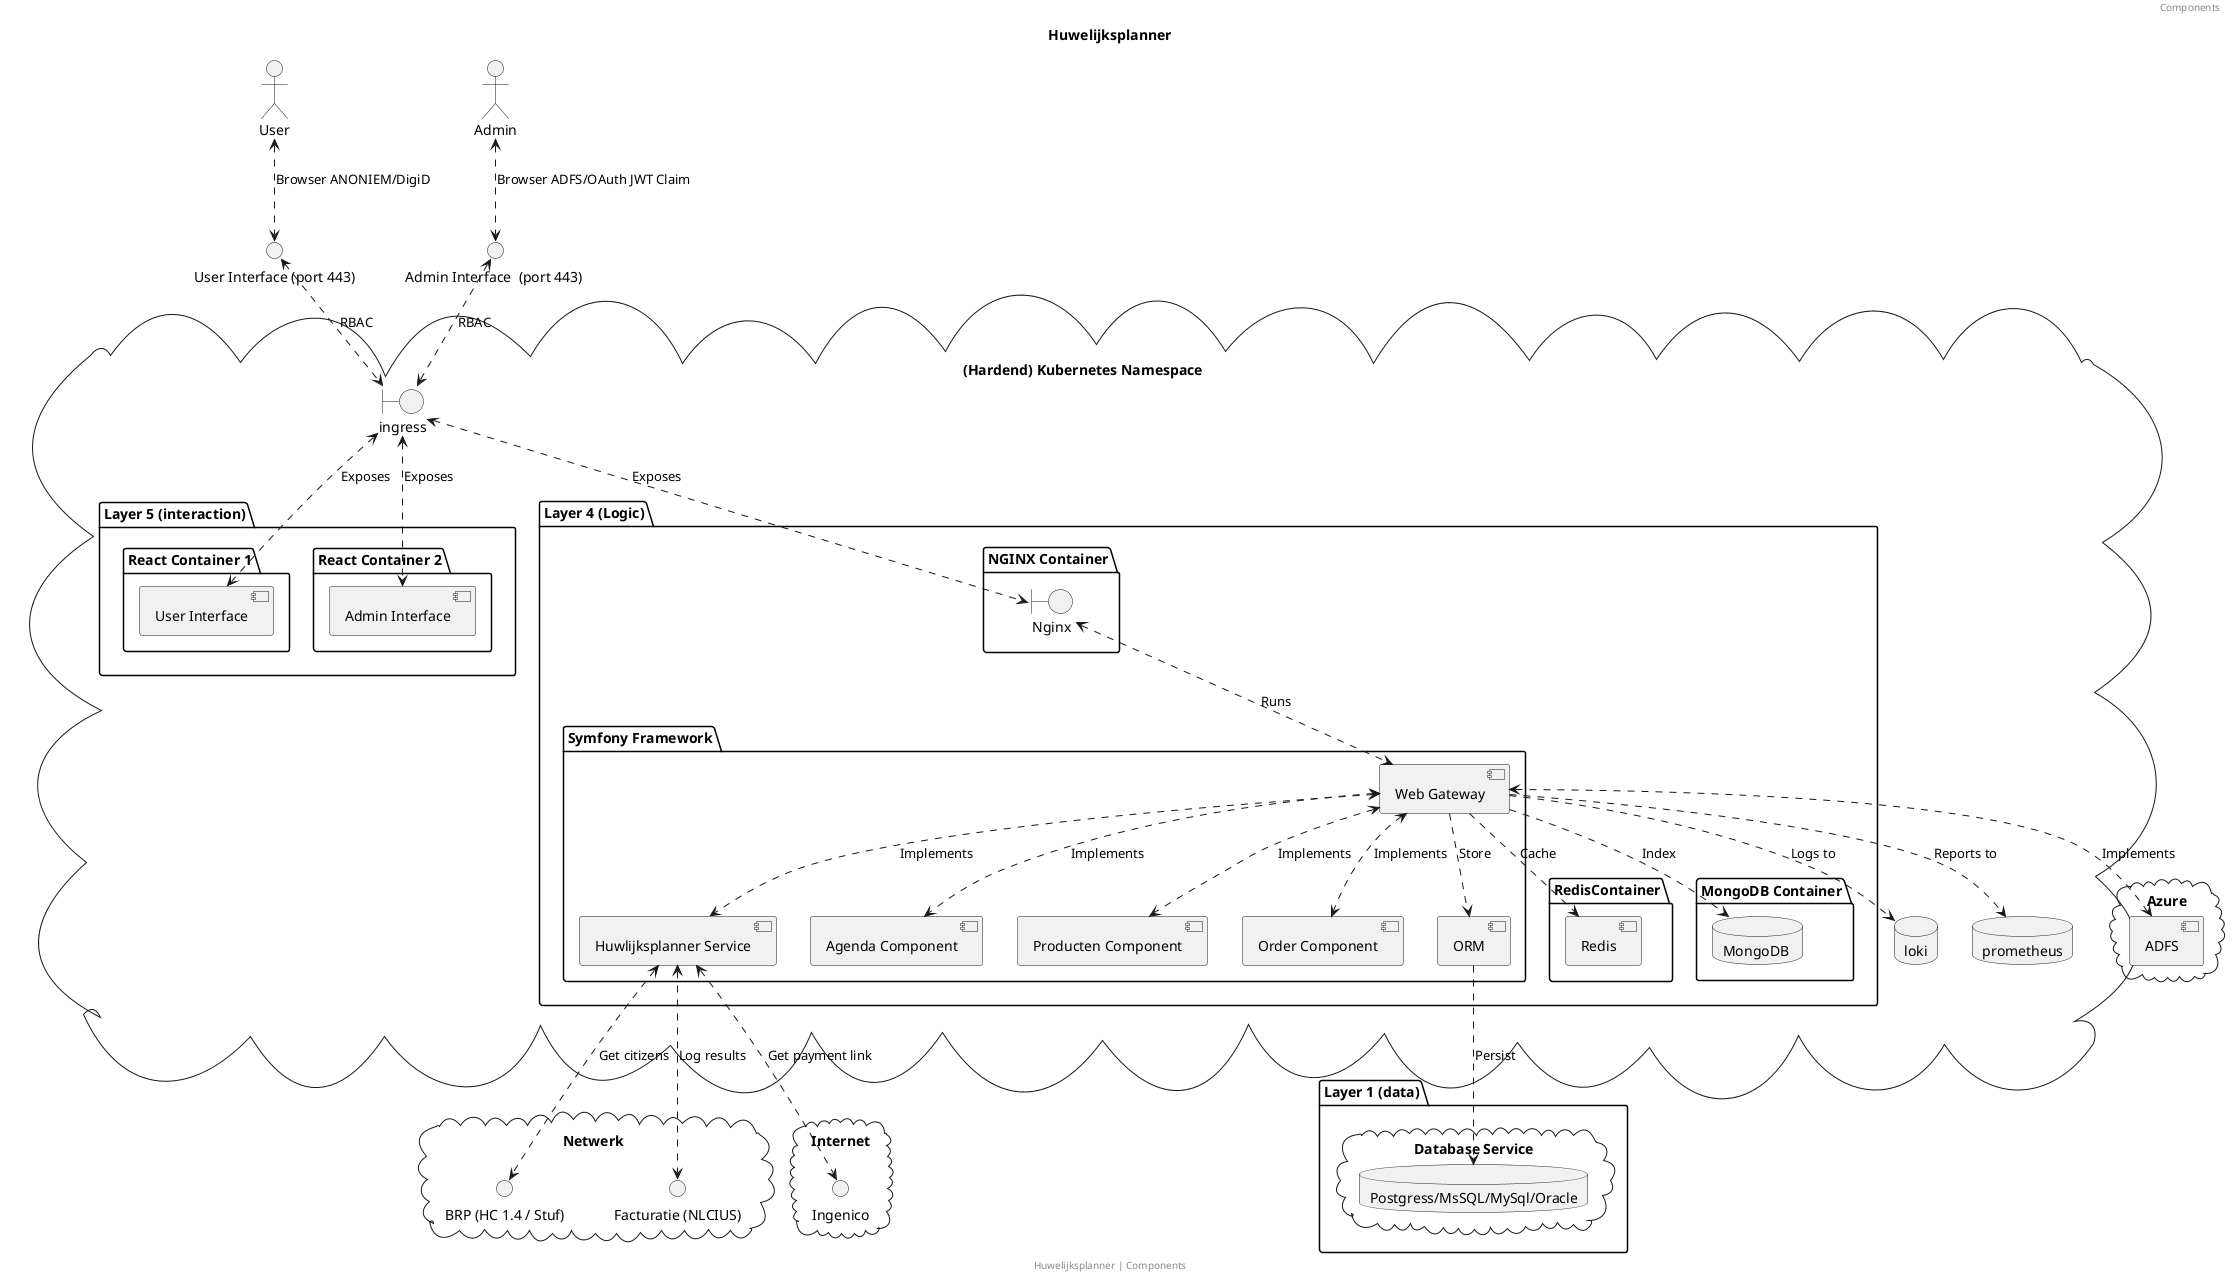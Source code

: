 @startuml
title: Huwelijksplanner
footer: Huwelijksplanner | Components
header: Components

skinparam backgroundColor transparent

actor "User" as user
interface "User Interface (port 443)" as f5extern
actor "Admin" as adminUser
interface "Admin Interface  (port 443) " as f5intern


cloud "Azure"{
 [ADFS]  as identity
}

cloud "Netwerk"{
interface "BRP (HC 1.4 / Stuf)" as brp
interface "Facturatie (NLCIUS)" as factuur
}


cloud "Internet"{
interface "Ingenico" as betalen
}


cloud "(Hardend) Kubernetes Namespace"{

boundary "ingress" as ingress
database loki
database prometheus


package "Layer 5 (interaction)" {
package "React Container 1" {
 [User Interface]  as ui
}

package "React Container 2" {
 [Admin Interface]  as admin
}
}


package "Layer 4 (Logic)" {
package "NGINX Container" {
 boundary "Nginx" as Nginx
}

package "Symfony Framework" {
 [Huwlijksplanner Service] as hp
 [Agenda Component] as agenda
 [Producten Component] as producten
 [Order Component] as order
 [Web Gateway] as Gateway
 [ORM] as ORM
}

package "RedisContainer" {
 [Redis] as Redis
}


package "MongoDB Container" {
 database  "MongoDB " as MognoDB
}
}

}

package "Layer 1 (data)" {
cloud "Database Service"{
 database  "Postgress/MsSQL/MySql/Oracle" as db
}
}

user <..> f5extern: Browser ANONIEM/DigiD
adminUser <..> f5intern : Browser ADFS/OAuth JWT Claim
f5extern <..> ingress: RBAC
f5intern <..> ingress: RBAC
ingress <..> ui: Exposes
ingress <..> admin: Exposes
ingress <..> Nginx: Exposes
Nginx  <..> Gateway: Runs
Gateway <..> hp: Implements
Gateway <..> agenda: Implements
Gateway <..> order: Implements
Gateway <..> producten: Implements
Gateway <..> identity: Implements
Gateway ..> loki: Logs to
Gateway ..> prometheus: Reports to
hp <..> brp: Get citizens
hp <..> factuur: Log results
hp <..> betalen: Get payment link
Gateway ..> MognoDB: Index
Gateway ..> Redis: Cache
Gateway ..> ORM: Store
ORM  ..> db: Persist
@enduml